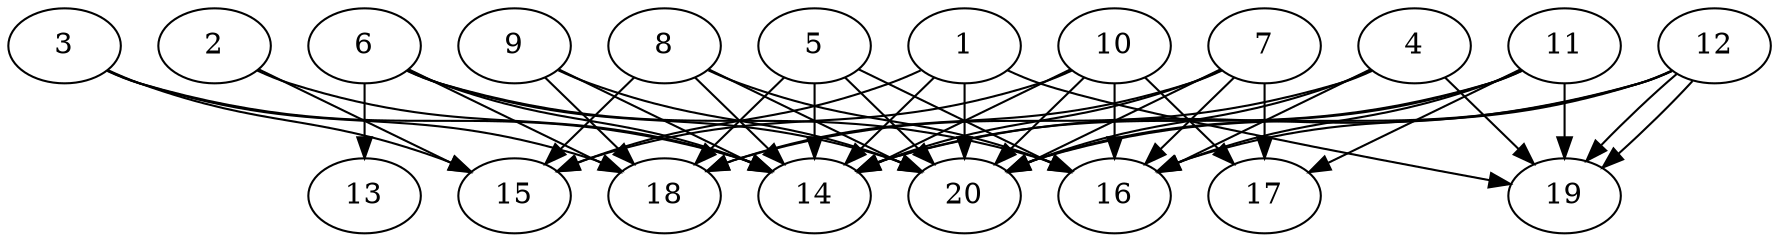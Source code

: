// DAG automatically generated by daggen at Thu Oct  3 13:58:43 2019
// ./daggen --dot -n 20 --ccr 0.5 --fat 0.9 --regular 0.5 --density 0.9 --mindata 5242880 --maxdata 52428800 
digraph G {
  1 [size="62375936", alpha="0.14", expect_size="31187968"] 
  1 -> 14 [size ="31187968"]
  1 -> 15 [size ="31187968"]
  1 -> 19 [size ="31187968"]
  1 -> 20 [size ="31187968"]
  2 [size="82395136", alpha="0.10", expect_size="41197568"] 
  2 -> 14 [size ="41197568"]
  2 -> 15 [size ="41197568"]
  3 [size="22390784", alpha="0.19", expect_size="11195392"] 
  3 -> 14 [size ="11195392"]
  3 -> 15 [size ="11195392"]
  3 -> 18 [size ="11195392"]
  4 [size="88070144", alpha="0.10", expect_size="44035072"] 
  4 -> 16 [size ="44035072"]
  4 -> 18 [size ="44035072"]
  4 -> 19 [size ="44035072"]
  4 -> 20 [size ="44035072"]
  5 [size="60600320", alpha="0.01", expect_size="30300160"] 
  5 -> 14 [size ="30300160"]
  5 -> 16 [size ="30300160"]
  5 -> 18 [size ="30300160"]
  5 -> 20 [size ="30300160"]
  6 [size="17547264", alpha="0.14", expect_size="8773632"] 
  6 -> 13 [size ="8773632"]
  6 -> 14 [size ="8773632"]
  6 -> 16 [size ="8773632"]
  6 -> 18 [size ="8773632"]
  6 -> 20 [size ="8773632"]
  7 [size="15527936", alpha="0.18", expect_size="7763968"] 
  7 -> 14 [size ="7763968"]
  7 -> 16 [size ="7763968"]
  7 -> 17 [size ="7763968"]
  7 -> 18 [size ="7763968"]
  7 -> 20 [size ="7763968"]
  8 [size="19494912", alpha="0.14", expect_size="9747456"] 
  8 -> 14 [size ="9747456"]
  8 -> 15 [size ="9747456"]
  8 -> 16 [size ="9747456"]
  8 -> 20 [size ="9747456"]
  9 [size="64944128", alpha="0.19", expect_size="32472064"] 
  9 -> 14 [size ="32472064"]
  9 -> 18 [size ="32472064"]
  9 -> 20 [size ="32472064"]
  10 [size="94308352", alpha="0.07", expect_size="47154176"] 
  10 -> 14 [size ="47154176"]
  10 -> 15 [size ="47154176"]
  10 -> 16 [size ="47154176"]
  10 -> 17 [size ="47154176"]
  10 -> 20 [size ="47154176"]
  11 [size="78018560", alpha="0.08", expect_size="39009280"] 
  11 -> 14 [size ="39009280"]
  11 -> 16 [size ="39009280"]
  11 -> 17 [size ="39009280"]
  11 -> 19 [size ="39009280"]
  11 -> 20 [size ="39009280"]
  12 [size="51529728", alpha="0.07", expect_size="25764864"] 
  12 -> 14 [size ="25764864"]
  12 -> 16 [size ="25764864"]
  12 -> 19 [size ="25764864"]
  12 -> 19 [size ="25764864"]
  12 -> 20 [size ="25764864"]
  13 [size="96516096", alpha="0.04", expect_size="48258048"] 
  14 [size="92786688", alpha="0.18", expect_size="46393344"] 
  15 [size="44132352", alpha="0.13", expect_size="22066176"] 
  16 [size="48797696", alpha="0.14", expect_size="24398848"] 
  17 [size="19544064", alpha="0.04", expect_size="9772032"] 
  18 [size="10962944", alpha="0.03", expect_size="5481472"] 
  19 [size="77815808", alpha="0.09", expect_size="38907904"] 
  20 [size="73492480", alpha="0.06", expect_size="36746240"] 
}
